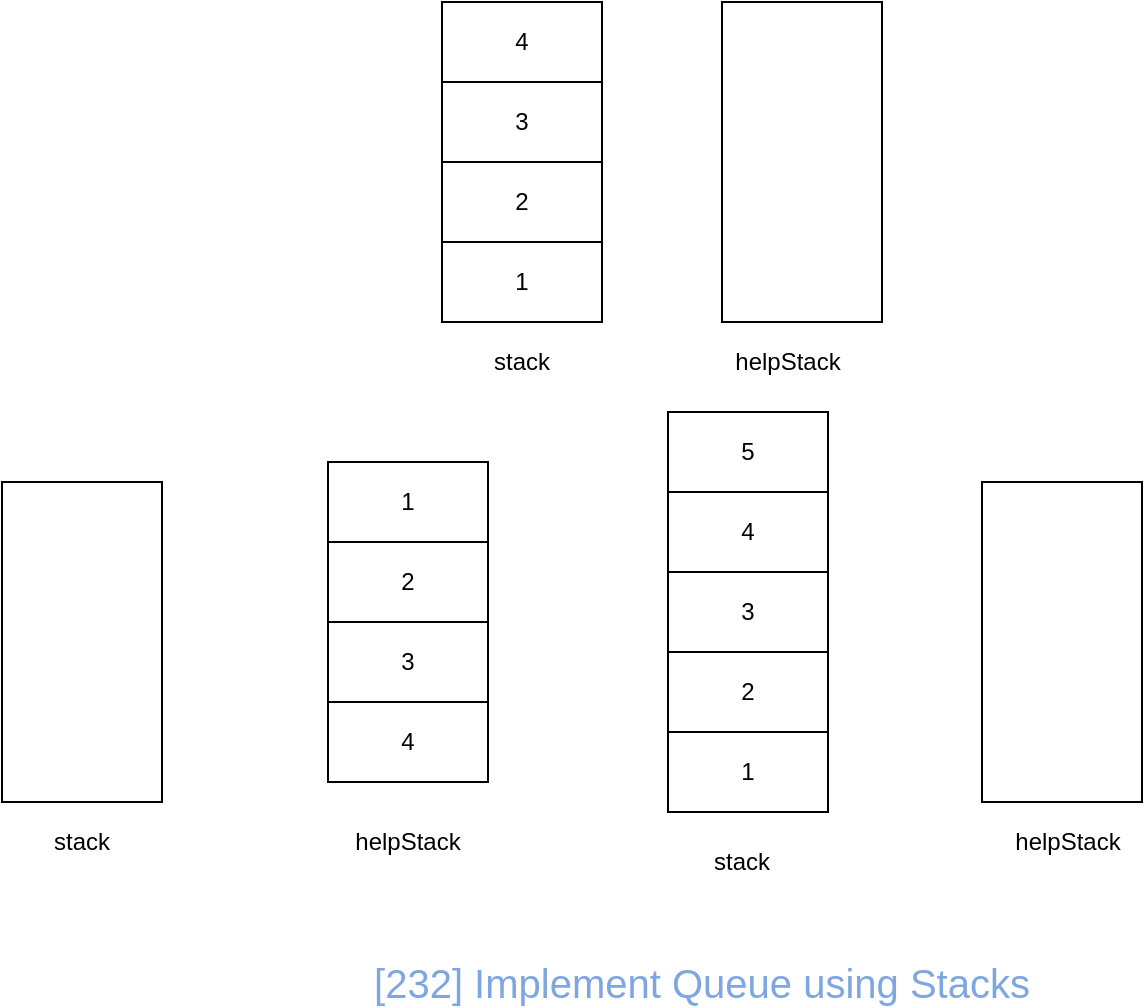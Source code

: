 <mxfile version="10.7.7" type="device"><diagram id="_fEM7Qsu0uZZbjk_TLyQ" name="第 1 页"><mxGraphModel dx="1224" dy="615" grid="1" gridSize="10" guides="1" tooltips="1" connect="1" arrows="1" fold="1" page="1" pageScale="1" pageWidth="827" pageHeight="1169" math="0" shadow="0"><root><mxCell id="0"/><mxCell id="1" parent="0"/><mxCell id="yzAu2L67LWdqm6uJbseL-1" value="4" style="rounded=0;whiteSpace=wrap;html=1;" vertex="1" parent="1"><mxGeometry x="373" y="275" width="80" height="40" as="geometry"/></mxCell><mxCell id="yzAu2L67LWdqm6uJbseL-2" value="3" style="rounded=0;whiteSpace=wrap;html=1;" vertex="1" parent="1"><mxGeometry x="373" y="315" width="80" height="40" as="geometry"/></mxCell><mxCell id="yzAu2L67LWdqm6uJbseL-3" value="2" style="rounded=0;whiteSpace=wrap;html=1;" vertex="1" parent="1"><mxGeometry x="373" y="355" width="80" height="40" as="geometry"/></mxCell><mxCell id="yzAu2L67LWdqm6uJbseL-4" value="1" style="rounded=0;whiteSpace=wrap;html=1;" vertex="1" parent="1"><mxGeometry x="373" y="395" width="80" height="40" as="geometry"/></mxCell><mxCell id="yzAu2L67LWdqm6uJbseL-12" value="1" style="rounded=0;whiteSpace=wrap;html=1;" vertex="1" parent="1"><mxGeometry x="203" y="260" width="80" height="40" as="geometry"/></mxCell><mxCell id="yzAu2L67LWdqm6uJbseL-13" value="2" style="rounded=0;whiteSpace=wrap;html=1;" vertex="1" parent="1"><mxGeometry x="203" y="300" width="80" height="40" as="geometry"/></mxCell><mxCell id="yzAu2L67LWdqm6uJbseL-14" value="3" style="rounded=0;whiteSpace=wrap;html=1;" vertex="1" parent="1"><mxGeometry x="203" y="340" width="80" height="40" as="geometry"/></mxCell><mxCell id="yzAu2L67LWdqm6uJbseL-15" value="4" style="rounded=0;whiteSpace=wrap;html=1;" vertex="1" parent="1"><mxGeometry x="203" y="380" width="80" height="40" as="geometry"/></mxCell><mxCell id="yzAu2L67LWdqm6uJbseL-16" value="stack" style="text;html=1;strokeColor=none;fillColor=none;align=center;verticalAlign=middle;whiteSpace=wrap;rounded=0;" vertex="1" parent="1"><mxGeometry x="280" y="200" width="40" height="20" as="geometry"/></mxCell><mxCell id="yzAu2L67LWdqm6uJbseL-17" value="helpStack" style="text;html=1;strokeColor=none;fillColor=none;align=center;verticalAlign=middle;whiteSpace=wrap;rounded=0;" vertex="1" parent="1"><mxGeometry x="413" y="200" width="40" height="20" as="geometry"/></mxCell><mxCell id="yzAu2L67LWdqm6uJbseL-18" value="stack" style="text;html=1;strokeColor=none;fillColor=none;align=center;verticalAlign=middle;whiteSpace=wrap;rounded=0;" vertex="1" parent="1"><mxGeometry x="60" y="440" width="40" height="20" as="geometry"/></mxCell><mxCell id="yzAu2L67LWdqm6uJbseL-19" value="helpStack" style="text;html=1;strokeColor=none;fillColor=none;align=center;verticalAlign=middle;whiteSpace=wrap;rounded=0;" vertex="1" parent="1"><mxGeometry x="223" y="440" width="40" height="20" as="geometry"/></mxCell><mxCell id="yzAu2L67LWdqm6uJbseL-20" value="" style="rounded=0;whiteSpace=wrap;html=1;" vertex="1" parent="1"><mxGeometry x="400" y="30" width="80" height="160" as="geometry"/></mxCell><mxCell id="yzAu2L67LWdqm6uJbseL-21" value="" style="rounded=0;whiteSpace=wrap;html=1;" vertex="1" parent="1"><mxGeometry x="40" y="270" width="80" height="160" as="geometry"/></mxCell><mxCell id="yzAu2L67LWdqm6uJbseL-22" value="&lt;div style=&quot;font-size: 20px;&quot;&gt;&lt;span style=&quot;font-size: 20px;&quot;&gt;[232] Implement Queue using Stacks&lt;/span&gt;&lt;/div&gt;" style="text;html=1;strokeColor=none;fillColor=none;align=center;verticalAlign=middle;whiteSpace=wrap;rounded=0;fontColor=#7EA6E0;fontSize=20;" vertex="1" parent="1"><mxGeometry x="170" y="510" width="440" height="20" as="geometry"/></mxCell><mxCell id="yzAu2L67LWdqm6uJbseL-27" value="stack" style="text;html=1;strokeColor=none;fillColor=none;align=center;verticalAlign=middle;whiteSpace=wrap;rounded=0;" vertex="1" parent="1"><mxGeometry x="390" y="450" width="40" height="20" as="geometry"/></mxCell><mxCell id="yzAu2L67LWdqm6uJbseL-28" value="helpStack" style="text;html=1;strokeColor=none;fillColor=none;align=center;verticalAlign=middle;whiteSpace=wrap;rounded=0;" vertex="1" parent="1"><mxGeometry x="553" y="440" width="40" height="20" as="geometry"/></mxCell><mxCell id="yzAu2L67LWdqm6uJbseL-30" value="4" style="rounded=0;whiteSpace=wrap;html=1;" vertex="1" parent="1"><mxGeometry x="260" y="30" width="80" height="40" as="geometry"/></mxCell><mxCell id="yzAu2L67LWdqm6uJbseL-31" value="3" style="rounded=0;whiteSpace=wrap;html=1;" vertex="1" parent="1"><mxGeometry x="260" y="70" width="80" height="40" as="geometry"/></mxCell><mxCell id="yzAu2L67LWdqm6uJbseL-32" value="2" style="rounded=0;whiteSpace=wrap;html=1;" vertex="1" parent="1"><mxGeometry x="260" y="110" width="80" height="40" as="geometry"/></mxCell><mxCell id="yzAu2L67LWdqm6uJbseL-33" value="1" style="rounded=0;whiteSpace=wrap;html=1;" vertex="1" parent="1"><mxGeometry x="260" y="150" width="80" height="40" as="geometry"/></mxCell><mxCell id="yzAu2L67LWdqm6uJbseL-34" value="5" style="rounded=0;whiteSpace=wrap;html=1;" vertex="1" parent="1"><mxGeometry x="373" y="235" width="80" height="40" as="geometry"/></mxCell><mxCell id="yzAu2L67LWdqm6uJbseL-35" value="" style="rounded=0;whiteSpace=wrap;html=1;" vertex="1" parent="1"><mxGeometry x="530" y="270" width="80" height="160" as="geometry"/></mxCell></root></mxGraphModel></diagram></mxfile>